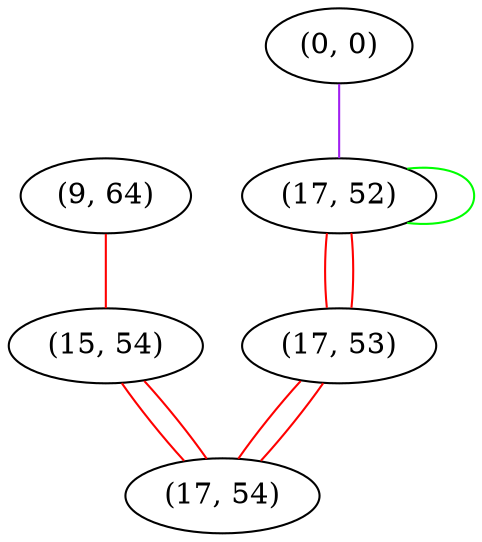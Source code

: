 graph "" {
"(9, 64)";
"(0, 0)";
"(15, 54)";
"(17, 52)";
"(17, 53)";
"(17, 54)";
"(9, 64)" -- "(15, 54)"  [color=red, key=0, weight=1];
"(0, 0)" -- "(17, 52)"  [color=purple, key=0, weight=4];
"(15, 54)" -- "(17, 54)"  [color=red, key=0, weight=1];
"(15, 54)" -- "(17, 54)"  [color=red, key=1, weight=1];
"(17, 52)" -- "(17, 53)"  [color=red, key=0, weight=1];
"(17, 52)" -- "(17, 53)"  [color=red, key=1, weight=1];
"(17, 52)" -- "(17, 52)"  [color=green, key=0, weight=2];
"(17, 53)" -- "(17, 54)"  [color=red, key=0, weight=1];
"(17, 53)" -- "(17, 54)"  [color=red, key=1, weight=1];
}
